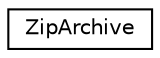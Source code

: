 digraph "Graphical Class Hierarchy"
{
 // LATEX_PDF_SIZE
  edge [fontname="Helvetica",fontsize="10",labelfontname="Helvetica",labelfontsize="10"];
  node [fontname="Helvetica",fontsize="10",shape=record];
  rankdir="LR";
  Node0 [label="ZipArchive",height=0.2,width=0.4,color="black", fillcolor="white", style="filled",URL="$class_zip_archive.html",tooltip="Represents a package of compressed files in the zip archive format."];
}
